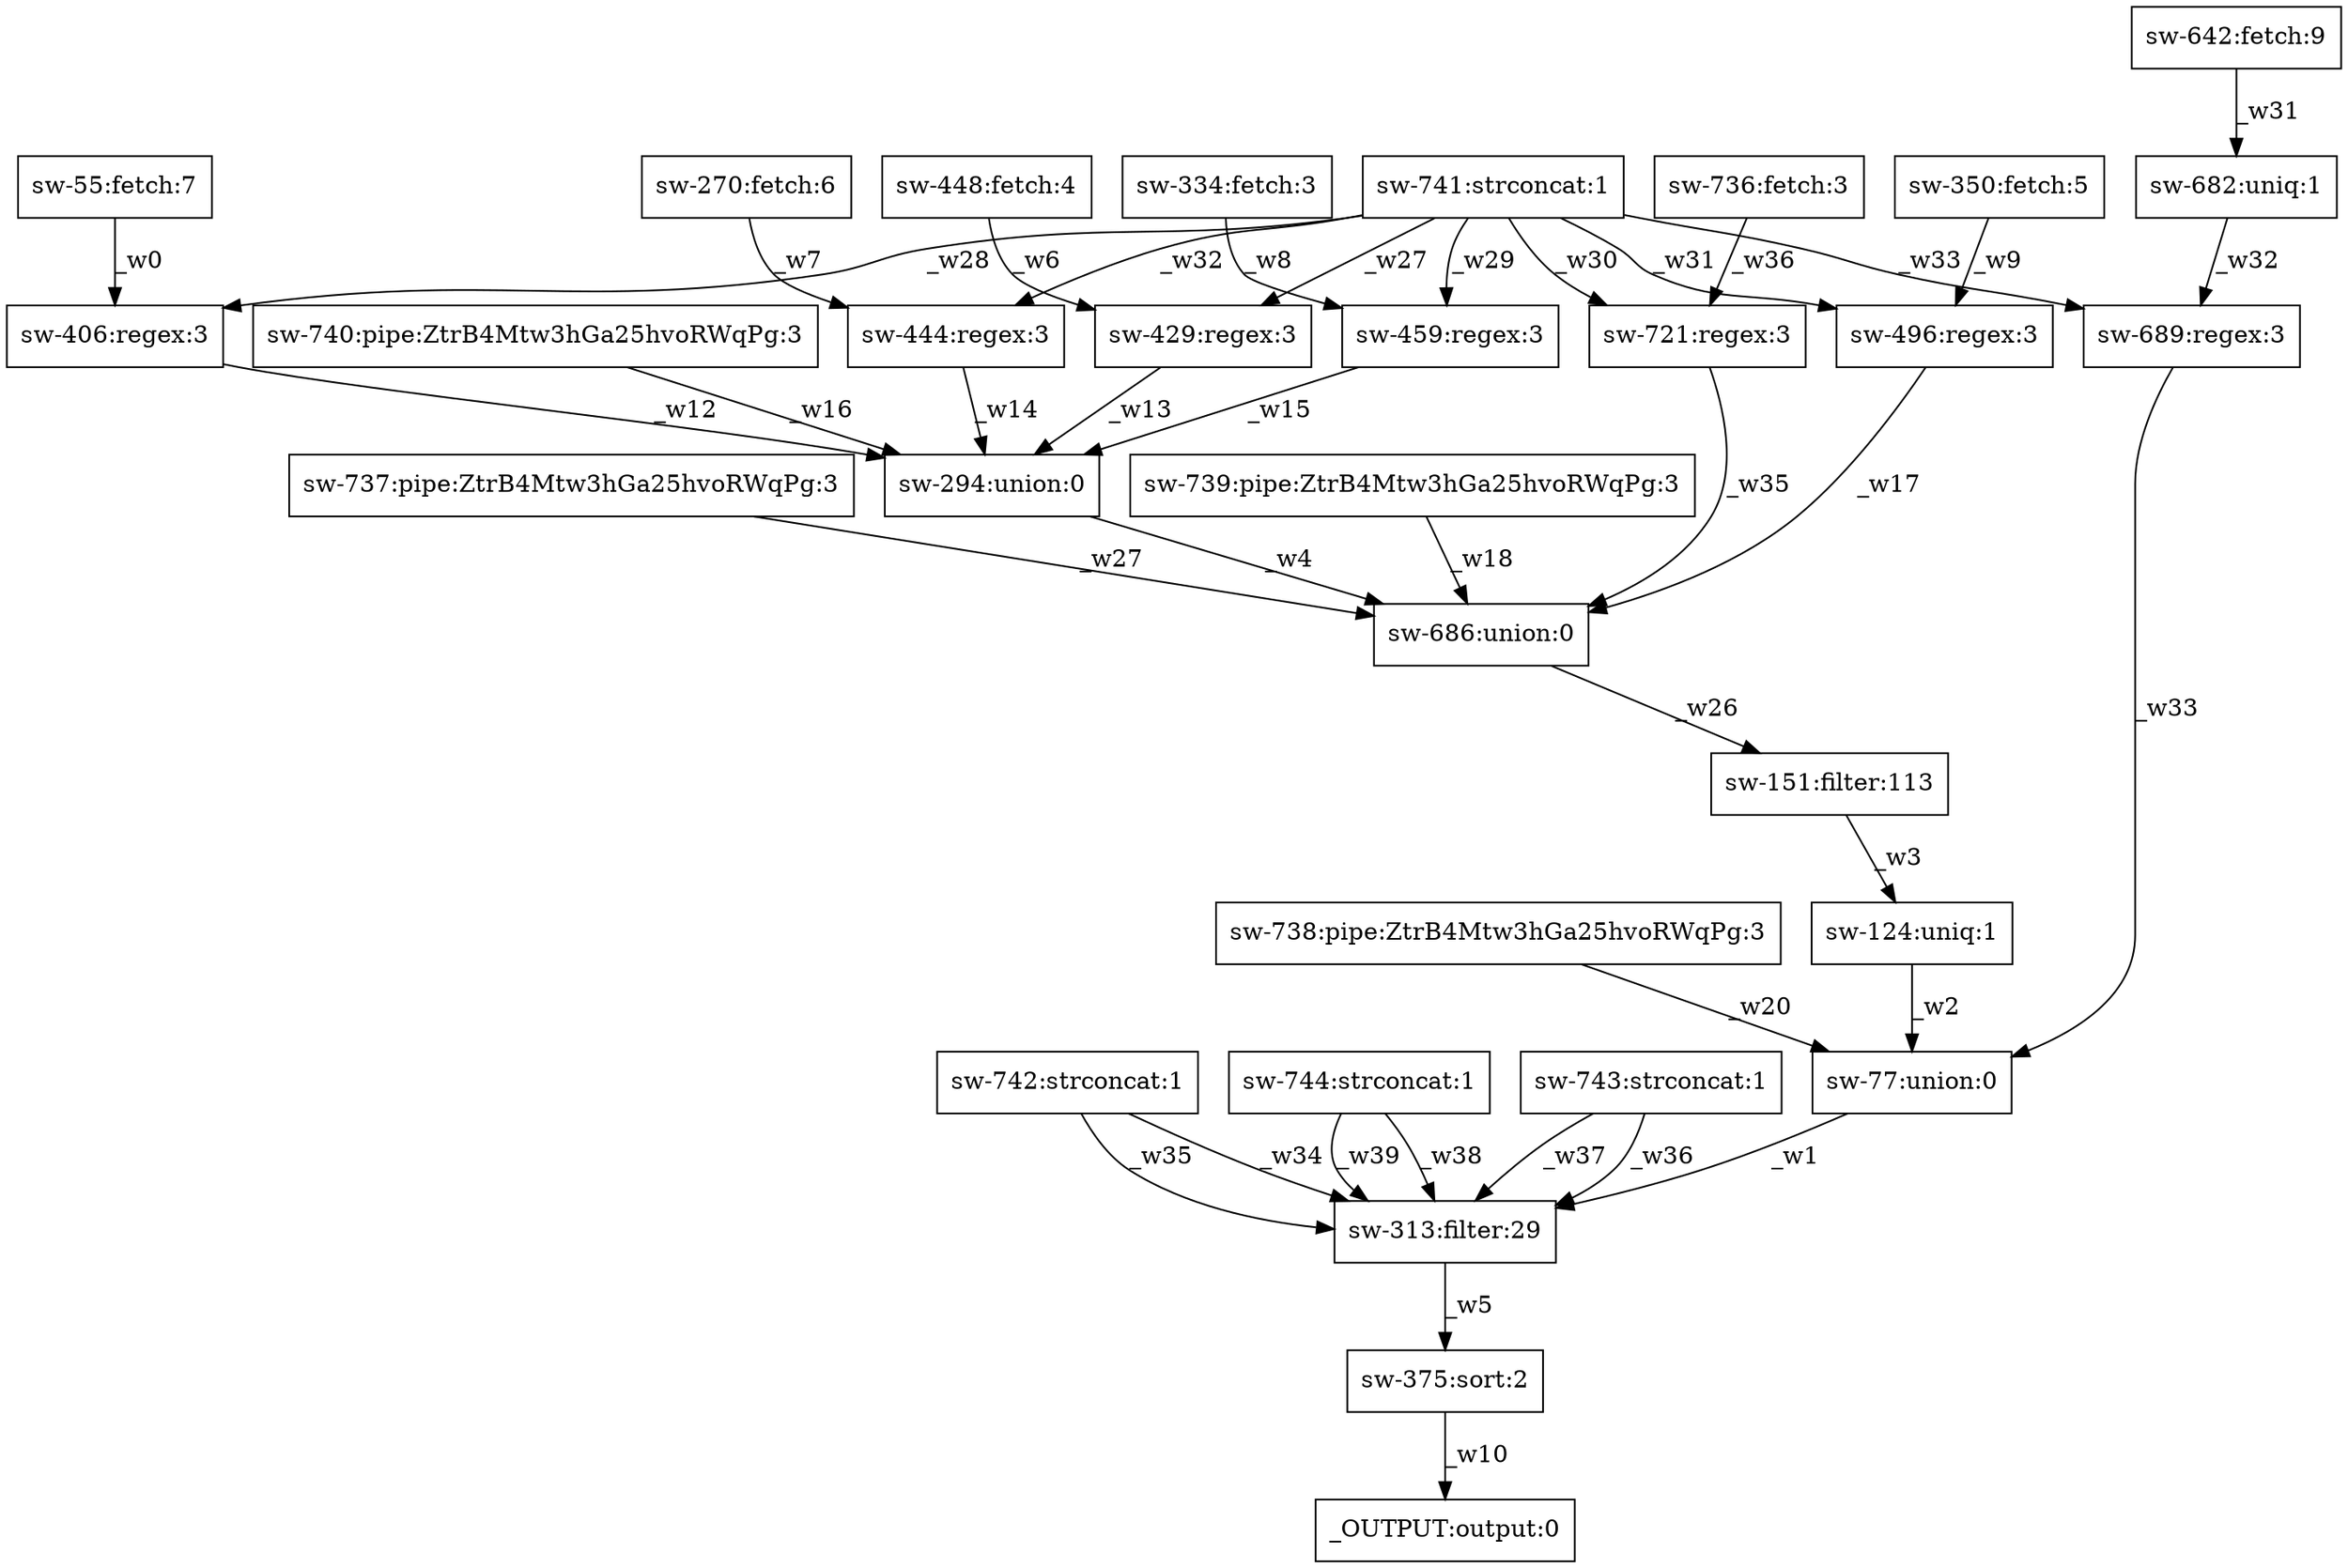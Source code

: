 digraph test1 { node [shape=box] "sw-294" [label="sw-294:union:0"];"_OUTPUT" [label="_OUTPUT:output:0"];"sw-429" [label="sw-429:regex:3"];"sw-739" [label="sw-739:pipe:ZtrB4Mtw3hGa25hvoRWqPg:3"];"sw-151" [label="sw-151:filter:113"];"sw-406" [label="sw-406:regex:3"];"sw-742" [label="sw-742:strconcat:1"];"sw-448" [label="sw-448:fetch:4"];"sw-737" [label="sw-737:pipe:ZtrB4Mtw3hGa25hvoRWqPg:3"];"sw-459" [label="sw-459:regex:3"];"sw-375" [label="sw-375:sort:2"];"sw-721" [label="sw-721:regex:3"];"sw-350" [label="sw-350:fetch:5"];"sw-744" [label="sw-744:strconcat:1"];"sw-741" [label="sw-741:strconcat:1"];"sw-496" [label="sw-496:regex:3"];"sw-444" [label="sw-444:regex:3"];"sw-682" [label="sw-682:uniq:1"];"sw-738" [label="sw-738:pipe:ZtrB4Mtw3hGa25hvoRWqPg:3"];"sw-689" [label="sw-689:regex:3"];"sw-270" [label="sw-270:fetch:6"];"sw-55" [label="sw-55:fetch:7"];"sw-124" [label="sw-124:uniq:1"];"sw-743" [label="sw-743:strconcat:1"];"sw-334" [label="sw-334:fetch:3"];"sw-642" [label="sw-642:fetch:9"];"sw-740" [label="sw-740:pipe:ZtrB4Mtw3hGa25hvoRWqPg:3"];"sw-736" [label="sw-736:fetch:3"];"sw-77" [label="sw-77:union:0"];"sw-313" [label="sw-313:filter:29"];"sw-686" [label="sw-686:union:0"];"sw-55" -> "sw-406" [label="_w0"];"sw-77" -> "sw-313" [label="_w1"];"sw-124" -> "sw-77" [label="_w2"];"sw-151" -> "sw-124" [label="_w3"];"sw-294" -> "sw-686" [label="_w4"];"sw-313" -> "sw-375" [label="_w5"];"sw-448" -> "sw-429" [label="_w6"];"sw-270" -> "sw-444" [label="_w7"];"sw-334" -> "sw-459" [label="_w8"];"sw-350" -> "sw-496" [label="_w9"];"sw-375" -> "_OUTPUT" [label="_w10"];"sw-406" -> "sw-294" [label="_w12"];"sw-429" -> "sw-294" [label="_w13"];"sw-444" -> "sw-294" [label="_w14"];"sw-459" -> "sw-294" [label="_w15"];"sw-740" -> "sw-294" [label="_w16"];"sw-496" -> "sw-686" [label="_w17"];"sw-739" -> "sw-686" [label="_w18"];"sw-738" -> "sw-77" [label="_w20"];"sw-686" -> "sw-151" [label="_w26"];"sw-737" -> "sw-686" [label="_w27"];"sw-642" -> "sw-682" [label="_w31"];"sw-682" -> "sw-689" [label="_w32"];"sw-689" -> "sw-77" [label="_w33"];"sw-721" -> "sw-686" [label="_w35"];"sw-736" -> "sw-721" [label="_w36"];"sw-741" -> "sw-429" [label="_w27"];"sw-741" -> "sw-406" [label="_w28"];"sw-741" -> "sw-459" [label="_w29"];"sw-741" -> "sw-721" [label="_w30"];"sw-741" -> "sw-496" [label="_w31"];"sw-741" -> "sw-444" [label="_w32"];"sw-741" -> "sw-689" [label="_w33"];"sw-742" -> "sw-313" [label="_w34"];"sw-742" -> "sw-313" [label="_w35"];"sw-743" -> "sw-313" [label="_w36"];"sw-743" -> "sw-313" [label="_w37"];"sw-744" -> "sw-313" [label="_w38"];"sw-744" -> "sw-313" [label="_w39"];}